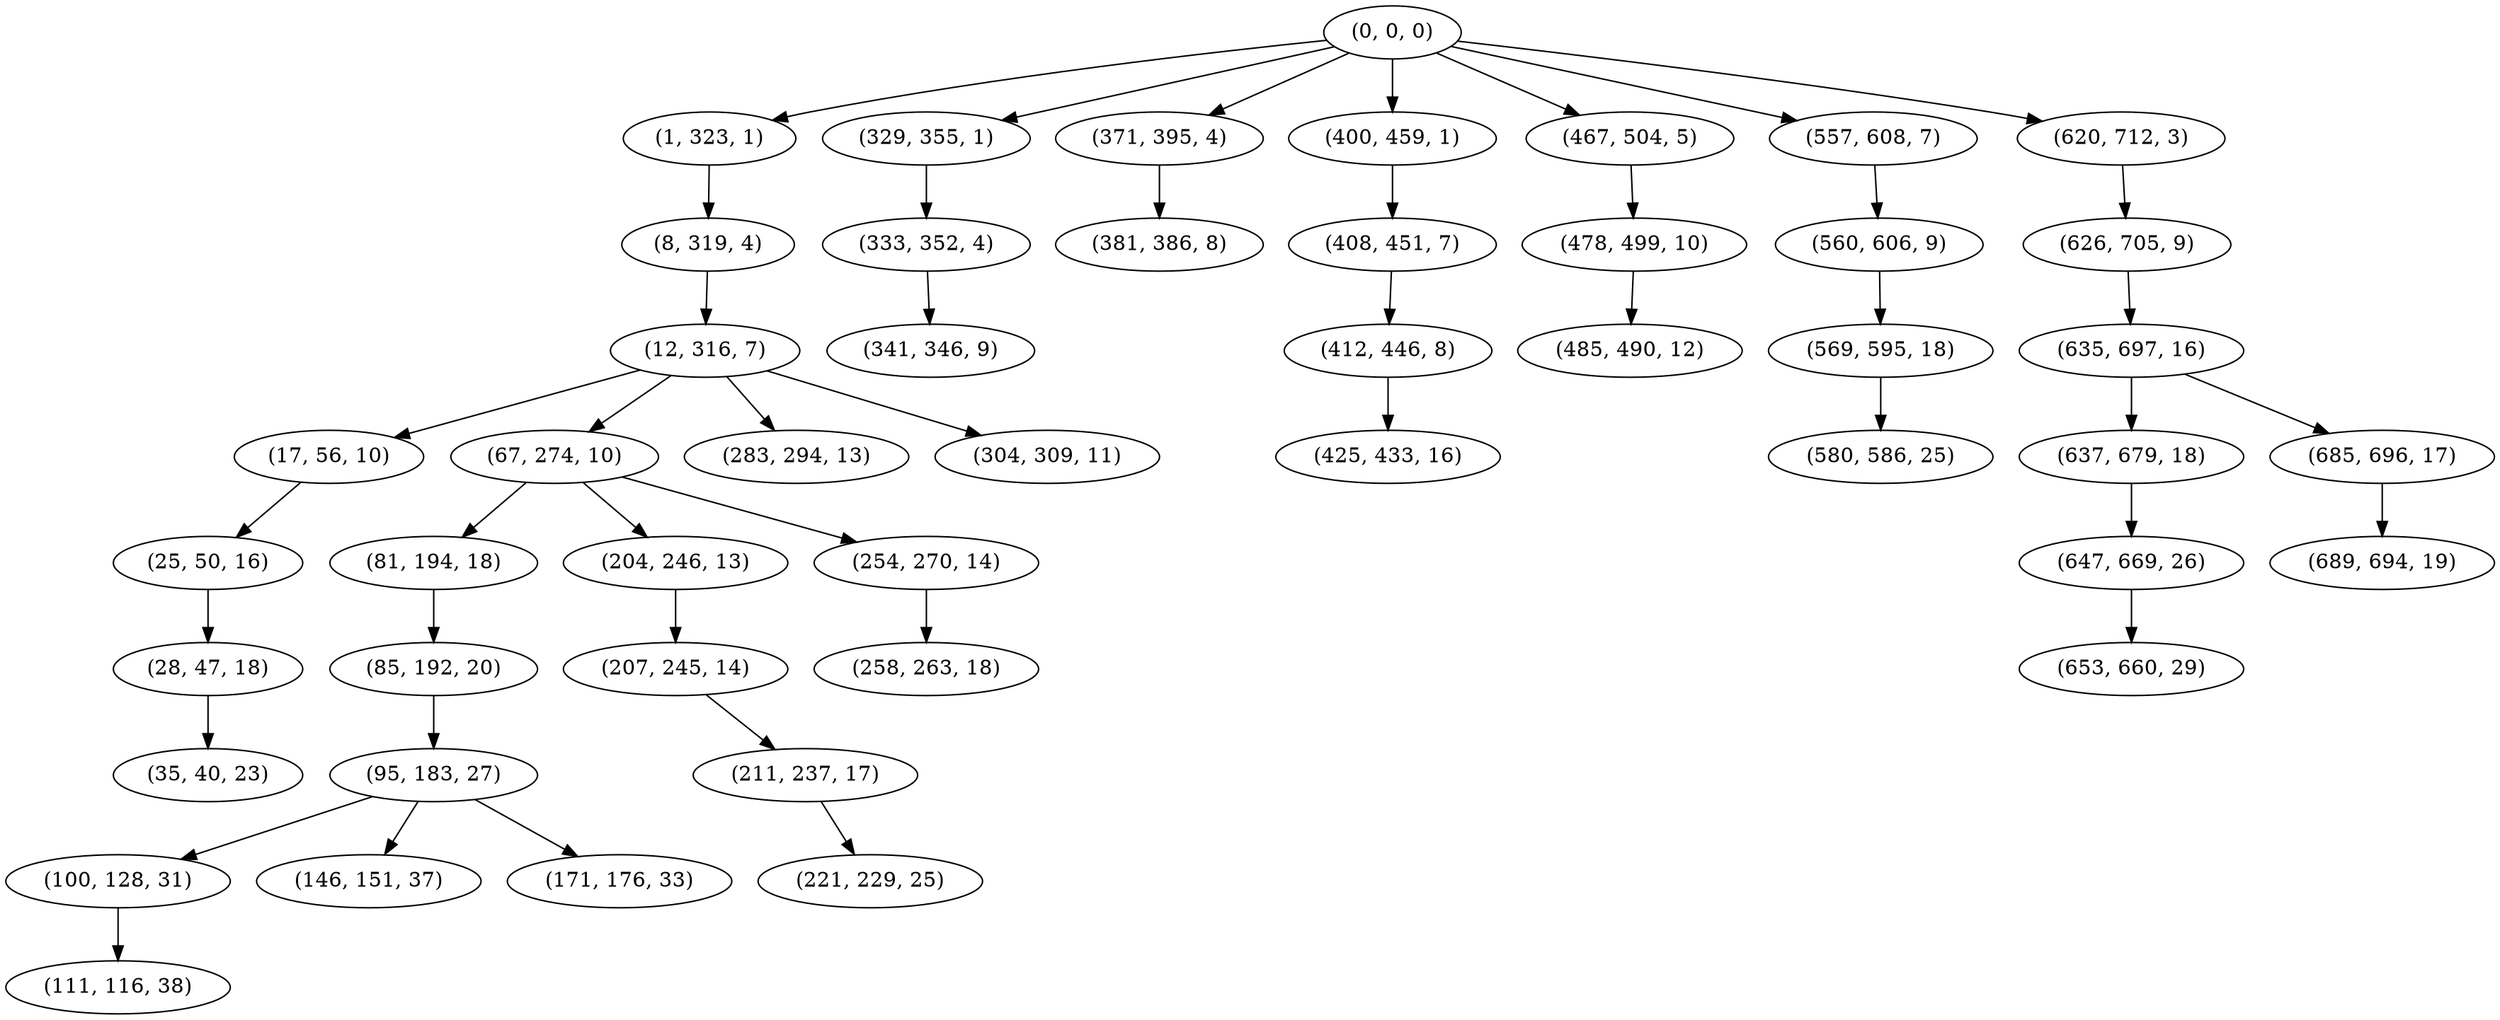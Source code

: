 digraph tree {
    "(0, 0, 0)";
    "(1, 323, 1)";
    "(8, 319, 4)";
    "(12, 316, 7)";
    "(17, 56, 10)";
    "(25, 50, 16)";
    "(28, 47, 18)";
    "(35, 40, 23)";
    "(67, 274, 10)";
    "(81, 194, 18)";
    "(85, 192, 20)";
    "(95, 183, 27)";
    "(100, 128, 31)";
    "(111, 116, 38)";
    "(146, 151, 37)";
    "(171, 176, 33)";
    "(204, 246, 13)";
    "(207, 245, 14)";
    "(211, 237, 17)";
    "(221, 229, 25)";
    "(254, 270, 14)";
    "(258, 263, 18)";
    "(283, 294, 13)";
    "(304, 309, 11)";
    "(329, 355, 1)";
    "(333, 352, 4)";
    "(341, 346, 9)";
    "(371, 395, 4)";
    "(381, 386, 8)";
    "(400, 459, 1)";
    "(408, 451, 7)";
    "(412, 446, 8)";
    "(425, 433, 16)";
    "(467, 504, 5)";
    "(478, 499, 10)";
    "(485, 490, 12)";
    "(557, 608, 7)";
    "(560, 606, 9)";
    "(569, 595, 18)";
    "(580, 586, 25)";
    "(620, 712, 3)";
    "(626, 705, 9)";
    "(635, 697, 16)";
    "(637, 679, 18)";
    "(647, 669, 26)";
    "(653, 660, 29)";
    "(685, 696, 17)";
    "(689, 694, 19)";
    "(0, 0, 0)" -> "(1, 323, 1)";
    "(0, 0, 0)" -> "(329, 355, 1)";
    "(0, 0, 0)" -> "(371, 395, 4)";
    "(0, 0, 0)" -> "(400, 459, 1)";
    "(0, 0, 0)" -> "(467, 504, 5)";
    "(0, 0, 0)" -> "(557, 608, 7)";
    "(0, 0, 0)" -> "(620, 712, 3)";
    "(1, 323, 1)" -> "(8, 319, 4)";
    "(8, 319, 4)" -> "(12, 316, 7)";
    "(12, 316, 7)" -> "(17, 56, 10)";
    "(12, 316, 7)" -> "(67, 274, 10)";
    "(12, 316, 7)" -> "(283, 294, 13)";
    "(12, 316, 7)" -> "(304, 309, 11)";
    "(17, 56, 10)" -> "(25, 50, 16)";
    "(25, 50, 16)" -> "(28, 47, 18)";
    "(28, 47, 18)" -> "(35, 40, 23)";
    "(67, 274, 10)" -> "(81, 194, 18)";
    "(67, 274, 10)" -> "(204, 246, 13)";
    "(67, 274, 10)" -> "(254, 270, 14)";
    "(81, 194, 18)" -> "(85, 192, 20)";
    "(85, 192, 20)" -> "(95, 183, 27)";
    "(95, 183, 27)" -> "(100, 128, 31)";
    "(95, 183, 27)" -> "(146, 151, 37)";
    "(95, 183, 27)" -> "(171, 176, 33)";
    "(100, 128, 31)" -> "(111, 116, 38)";
    "(204, 246, 13)" -> "(207, 245, 14)";
    "(207, 245, 14)" -> "(211, 237, 17)";
    "(211, 237, 17)" -> "(221, 229, 25)";
    "(254, 270, 14)" -> "(258, 263, 18)";
    "(329, 355, 1)" -> "(333, 352, 4)";
    "(333, 352, 4)" -> "(341, 346, 9)";
    "(371, 395, 4)" -> "(381, 386, 8)";
    "(400, 459, 1)" -> "(408, 451, 7)";
    "(408, 451, 7)" -> "(412, 446, 8)";
    "(412, 446, 8)" -> "(425, 433, 16)";
    "(467, 504, 5)" -> "(478, 499, 10)";
    "(478, 499, 10)" -> "(485, 490, 12)";
    "(557, 608, 7)" -> "(560, 606, 9)";
    "(560, 606, 9)" -> "(569, 595, 18)";
    "(569, 595, 18)" -> "(580, 586, 25)";
    "(620, 712, 3)" -> "(626, 705, 9)";
    "(626, 705, 9)" -> "(635, 697, 16)";
    "(635, 697, 16)" -> "(637, 679, 18)";
    "(635, 697, 16)" -> "(685, 696, 17)";
    "(637, 679, 18)" -> "(647, 669, 26)";
    "(647, 669, 26)" -> "(653, 660, 29)";
    "(685, 696, 17)" -> "(689, 694, 19)";
}
